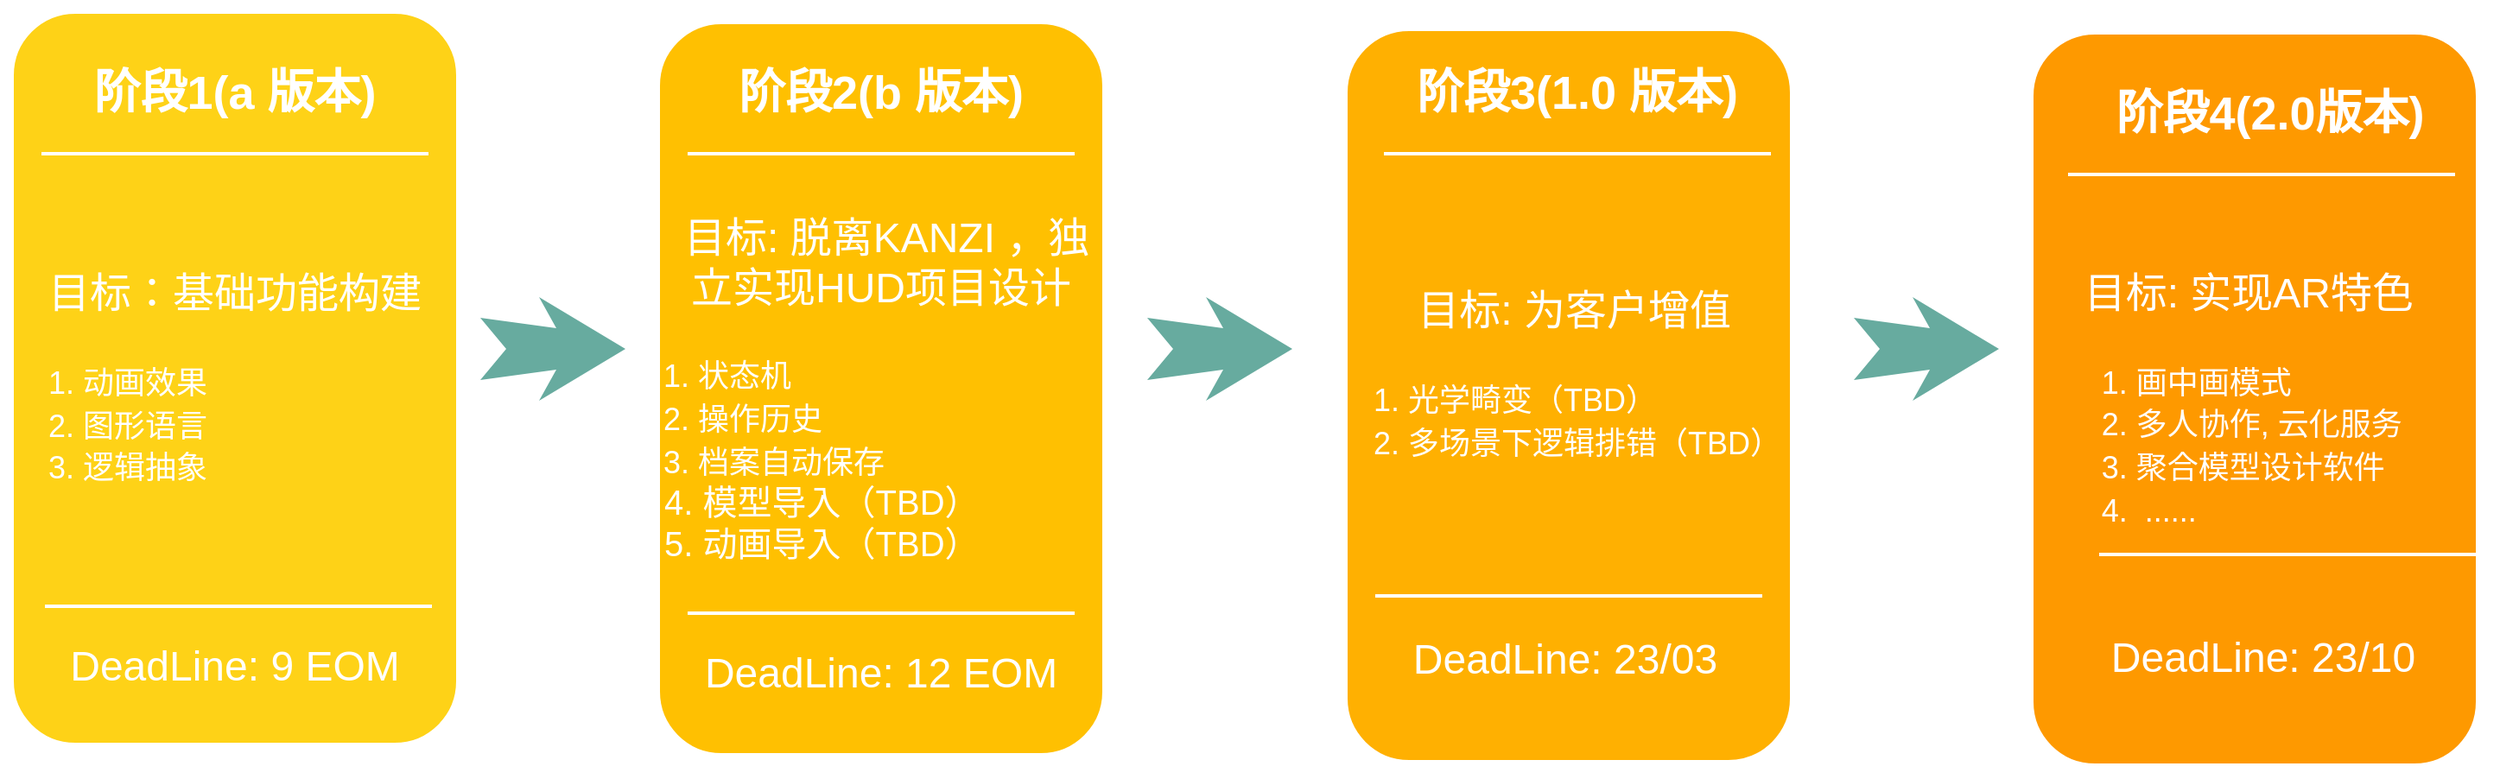 <mxfile version="18.1.3" type="github">
  <diagram name="Page-1" id="12e1b939-464a-85fe-373e-61e167be1490">
    <mxGraphModel dx="1467" dy="547" grid="0" gridSize="10" guides="1" tooltips="1" connect="1" arrows="1" fold="1" page="1" pageScale="1.5" pageWidth="1169" pageHeight="826" background="none" math="0" shadow="0">
      <root>
        <mxCell id="0" />
        <mxCell id="1" parent="0" />
        <mxCell id="60da8b9f42644d3a-2" value="&lt;font color=&quot;#ffffff&quot; style=&quot;&quot;&gt;&lt;span style=&quot;font-size: 24px;&quot;&gt;目标：基础功能构建&lt;br&gt;&lt;/span&gt;&lt;br&gt;&lt;div style=&quot;text-align: left;&quot;&gt;&lt;span style=&quot;background-color: initial;&quot;&gt;&lt;font style=&quot;font-size: 18px;&quot;&gt;1. 动画效果&lt;/font&gt;&lt;/span&gt;&lt;/div&gt;&lt;div style=&quot;text-align: left;&quot;&gt;&lt;span style=&quot;background-color: initial;&quot;&gt;&lt;font style=&quot;font-size: 18px;&quot;&gt;2. 图形语言&lt;/font&gt;&lt;/span&gt;&lt;/div&gt;&lt;div style=&quot;text-align: left;&quot;&gt;&lt;span style=&quot;background-color: initial;&quot;&gt;&lt;font style=&quot;font-size: 18px;&quot;&gt;3. 逻辑抽象&lt;/font&gt;&lt;/span&gt;&lt;/div&gt;&lt;/font&gt;" style="whiteSpace=wrap;html=1;rounded=1;shadow=0;strokeWidth=8;fontSize=20;align=center;fillColor=#FED217;strokeColor=#FFFFFF;" parent="1" vertex="1">
          <mxGeometry x="140" y="405" width="264" height="430" as="geometry" />
        </mxCell>
        <mxCell id="60da8b9f42644d3a-3" value="阶段1(a 版本)" style="text;html=1;strokeColor=none;fillColor=none;align=center;verticalAlign=middle;whiteSpace=wrap;rounded=0;shadow=0;fontSize=27;fontColor=#FFFFFF;fontStyle=1" parent="1" vertex="1">
          <mxGeometry x="140" y="425" width="264" height="60" as="geometry" />
        </mxCell>
        <mxCell id="60da8b9f42644d3a-4" value="&lt;font style=&quot;font-size: 24px;&quot;&gt;DeadLine: 9 EOM&lt;/font&gt;" style="text;html=1;strokeColor=none;fillColor=none;align=center;verticalAlign=middle;whiteSpace=wrap;rounded=0;shadow=0;fontSize=14;fontColor=#FFFFFF;" parent="1" vertex="1">
          <mxGeometry x="140" y="754" width="264" height="65" as="geometry" />
        </mxCell>
        <mxCell id="60da8b9f42644d3a-6" value="" style="line;strokeWidth=2;html=1;rounded=0;shadow=0;fontSize=27;align=center;fillColor=none;strokeColor=#FFFFFF;" parent="1" vertex="1">
          <mxGeometry x="160" y="485" width="224" height="10" as="geometry" />
        </mxCell>
        <mxCell id="60da8b9f42644d3a-7" value="" style="line;strokeWidth=2;html=1;rounded=0;shadow=0;fontSize=27;align=center;fillColor=none;strokeColor=#FFFFFF;" parent="1" vertex="1">
          <mxGeometry x="162" y="747" width="224" height="10" as="geometry" />
        </mxCell>
        <mxCell id="60da8b9f42644d3a-9" value="" style="html=1;shadow=0;dashed=0;align=center;verticalAlign=middle;shape=mxgraph.arrows2.stylisedArrow;dy=0.6;dx=40;notch=15;feather=0.4;rounded=0;strokeWidth=1;fontSize=27;strokeColor=none;fillColor=#67AB9F;" parent="1" vertex="1">
          <mxGeometry x="414" y="573" width="84" height="60" as="geometry" />
        </mxCell>
        <mxCell id="60da8b9f42644d3a-17" value="&lt;font color=&quot;#ffffff&quot; style=&quot;&quot;&gt;&lt;span style=&quot;font-size: 24px;&quot;&gt;&amp;nbsp;目标: 脱离KANZI ，独立实现HUD项目设计&lt;br&gt;&lt;/span&gt;&lt;br&gt;&lt;div style=&quot;text-align: left;&quot;&gt;&lt;span style=&quot;font-size: 18px; background-color: initial;&quot;&gt;&amp;nbsp;1. 状态机&lt;/span&gt;&lt;/div&gt;&lt;div style=&quot;text-align: left;&quot;&gt;&lt;span style=&quot;font-size: 18px; background-color: initial;&quot;&gt;&amp;nbsp;2. 操作历史&lt;/span&gt;&lt;/div&gt;&lt;div style=&quot;text-align: left;&quot;&gt;&lt;span style=&quot;font-size: 18px; background-color: initial;&quot;&gt;&amp;nbsp;3. 档案自动保存&lt;/span&gt;&lt;/div&gt;&lt;div style=&quot;text-align: left;&quot;&gt;&amp;nbsp;4. 模型导入（TBD）&lt;/div&gt;&lt;div style=&quot;text-align: left;&quot;&gt;&amp;nbsp;5. 动画导入（TBD）&amp;nbsp;&lt;/div&gt;&lt;/font&gt;" style="whiteSpace=wrap;html=1;rounded=1;shadow=0;strokeWidth=8;fontSize=20;align=center;fillColor=#FFC001;strokeColor=#FFFFFF;" parent="1" vertex="1">
          <mxGeometry x="514" y="411" width="264" height="430" as="geometry" />
        </mxCell>
        <mxCell id="60da8b9f42644d3a-18" value="阶段2(b 版本)" style="text;html=1;strokeColor=none;fillColor=none;align=center;verticalAlign=middle;whiteSpace=wrap;rounded=0;shadow=0;fontSize=27;fontColor=#FFFFFF;fontStyle=1" parent="1" vertex="1">
          <mxGeometry x="514" y="425" width="264" height="60" as="geometry" />
        </mxCell>
        <mxCell id="60da8b9f42644d3a-19" value="&lt;span style=&quot;font-size: 24px;&quot;&gt;DeadLine&lt;/span&gt;&lt;span style=&quot;font-size: 24px;&quot;&gt;: 12 EOM&lt;/span&gt;" style="text;html=1;strokeColor=none;fillColor=none;align=center;verticalAlign=middle;whiteSpace=wrap;rounded=0;shadow=0;fontSize=14;fontColor=#FFFFFF;" parent="1" vertex="1">
          <mxGeometry x="514" y="764" width="264" height="54" as="geometry" />
        </mxCell>
        <mxCell id="60da8b9f42644d3a-20" value="" style="line;strokeWidth=2;html=1;rounded=0;shadow=0;fontSize=27;align=center;fillColor=none;strokeColor=#FFFFFF;" parent="1" vertex="1">
          <mxGeometry x="534" y="485" width="224" height="10" as="geometry" />
        </mxCell>
        <mxCell id="60da8b9f42644d3a-21" value="" style="line;strokeWidth=2;html=1;rounded=0;shadow=0;fontSize=27;align=center;fillColor=none;strokeColor=#FFFFFF;" parent="1" vertex="1">
          <mxGeometry x="534" y="751" width="224" height="10" as="geometry" />
        </mxCell>
        <mxCell id="60da8b9f42644d3a-24" value="&lt;font color=&quot;#ffffff&quot; style=&quot;&quot;&gt;&lt;span style=&quot;font-size: 24px;&quot;&gt;&amp;nbsp;目标: 为客户增值&lt;br&gt;&lt;/span&gt;&lt;br&gt;&lt;div style=&quot;text-align: left;&quot;&gt;&lt;span style=&quot;font-size: 18px; background-color: initial;&quot;&gt;&amp;nbsp; &amp;nbsp;1. 光学畸变（TBD）&lt;/span&gt;&lt;/div&gt;&lt;div style=&quot;text-align: left;&quot;&gt;&lt;span style=&quot;background-color: initial; font-size: 18px;&quot;&gt;&amp;nbsp; &amp;nbsp;2. 多场景下逻辑排错（TBD）&amp;nbsp;&lt;/span&gt;&lt;/div&gt;&lt;div style=&quot;text-align: left;&quot;&gt;&lt;span style=&quot;font-size: 18px;&quot;&gt;&amp;nbsp;&amp;nbsp;&lt;/span&gt;&lt;/div&gt;&lt;/font&gt;" style="whiteSpace=wrap;html=1;rounded=1;shadow=0;strokeWidth=8;fontSize=20;align=center;fillColor=#FFB001;strokeColor=#FFFFFF;" parent="1" vertex="1">
          <mxGeometry x="912" y="415" width="264" height="430" as="geometry" />
        </mxCell>
        <mxCell id="60da8b9f42644d3a-25" value="阶段3(1.0 版本)" style="text;html=1;strokeColor=none;fillColor=none;align=center;verticalAlign=middle;whiteSpace=wrap;rounded=0;shadow=0;fontSize=27;fontColor=#FFFFFF;fontStyle=1" parent="1" vertex="1">
          <mxGeometry x="917" y="425" width="264" height="60" as="geometry" />
        </mxCell>
        <mxCell id="60da8b9f42644d3a-26" value="&lt;span style=&quot;font-size: 24px;&quot;&gt;DeadLine&lt;/span&gt;&lt;span style=&quot;font-size: 24px;&quot;&gt;: 23/03&lt;/span&gt;" style="text;html=1;strokeColor=none;fillColor=none;align=center;verticalAlign=middle;whiteSpace=wrap;rounded=0;shadow=0;fontSize=14;fontColor=#FFFFFF;" parent="1" vertex="1">
          <mxGeometry x="910" y="738" width="264" height="90" as="geometry" />
        </mxCell>
        <mxCell id="60da8b9f42644d3a-27" value="" style="line;strokeWidth=2;html=1;rounded=0;shadow=0;fontSize=27;align=center;fillColor=none;strokeColor=#FFFFFF;" parent="1" vertex="1">
          <mxGeometry x="937" y="485" width="224" height="10" as="geometry" />
        </mxCell>
        <mxCell id="60da8b9f42644d3a-28" value="" style="line;strokeWidth=2;html=1;rounded=0;shadow=0;fontSize=27;align=center;fillColor=none;strokeColor=#FFFFFF;" parent="1" vertex="1">
          <mxGeometry x="932" y="741" width="224" height="10" as="geometry" />
        </mxCell>
        <mxCell id="60da8b9f42644d3a-31" value="&lt;font style=&quot;&quot; color=&quot;#ffffff&quot;&gt;&lt;span style=&quot;font-size: 24px;&quot;&gt;目标: 实现AR特色&amp;nbsp;&lt;/span&gt;&lt;br&gt;&lt;br&gt;&lt;div style=&quot;text-align: left;&quot;&gt;&lt;span style=&quot;font-size: 18px; background-color: initial;&quot;&gt;&amp;nbsp; 1. 画中画模式&lt;/span&gt;&lt;/div&gt;&lt;div style=&quot;text-align: left;&quot;&gt;&lt;span style=&quot;font-size: 18px; background-color: initial;&quot;&gt;&amp;nbsp; 2. 多人协作, 云化服务&lt;/span&gt;&lt;/div&gt;&lt;div style=&quot;text-align: left;&quot;&gt;&lt;span style=&quot;font-size: 18px; background-color: initial;&quot;&gt;&amp;nbsp; 3. 聚合模型设计软件&lt;/span&gt;&lt;/div&gt;&lt;div style=&quot;text-align: left;&quot;&gt;&lt;span style=&quot;font-size: 18px; background-color: initial;&quot;&gt;&amp;nbsp; 4.&amp;nbsp; ......&lt;/span&gt;&lt;/div&gt;&lt;/font&gt;" style="whiteSpace=wrap;html=1;rounded=1;shadow=0;strokeWidth=8;fontSize=20;align=center;fillColor=#FE9900;strokeColor=#FFFFFF;" parent="1" vertex="1">
          <mxGeometry x="1309" y="417" width="264" height="430" as="geometry" />
        </mxCell>
        <mxCell id="60da8b9f42644d3a-32" value="阶段4(2.0版本)" style="text;html=1;strokeColor=none;fillColor=none;align=center;verticalAlign=middle;whiteSpace=wrap;rounded=0;shadow=0;fontSize=27;fontColor=#FFFFFF;fontStyle=1" parent="1" vertex="1">
          <mxGeometry x="1318" y="437" width="264" height="60" as="geometry" />
        </mxCell>
        <mxCell id="60da8b9f42644d3a-33" value="&lt;span style=&quot;font-size: 24px;&quot;&gt;DeadLine&lt;/span&gt;&lt;span style=&quot;font-size: 24px;&quot;&gt;: 23/10&lt;/span&gt;" style="text;html=1;strokeColor=none;fillColor=none;align=center;verticalAlign=middle;whiteSpace=wrap;rounded=0;shadow=0;fontSize=14;fontColor=#FFFFFF;" parent="1" vertex="1">
          <mxGeometry x="1314" y="737" width="264" height="90" as="geometry" />
        </mxCell>
        <mxCell id="60da8b9f42644d3a-34" value="" style="line;strokeWidth=2;html=1;rounded=0;shadow=0;fontSize=27;align=center;fillColor=none;strokeColor=#FFFFFF;" parent="1" vertex="1">
          <mxGeometry x="1333" y="497" width="224" height="10" as="geometry" />
        </mxCell>
        <mxCell id="60da8b9f42644d3a-35" value="" style="line;strokeWidth=2;html=1;rounded=0;shadow=0;fontSize=27;align=center;fillColor=none;strokeColor=#FFFFFF;" parent="1" vertex="1">
          <mxGeometry x="1351" y="717" width="224" height="10" as="geometry" />
        </mxCell>
        <mxCell id="oeQt6xA2aAu57hlEJASX-1" value="" style="html=1;shadow=0;dashed=0;align=center;verticalAlign=middle;shape=mxgraph.arrows2.stylisedArrow;dy=0.6;dx=40;notch=15;feather=0.4;rounded=0;strokeWidth=1;fontSize=27;strokeColor=none;fillColor=#67AB9F;" parent="1" vertex="1">
          <mxGeometry x="800" y="573" width="84" height="60" as="geometry" />
        </mxCell>
        <mxCell id="oeQt6xA2aAu57hlEJASX-2" value="" style="html=1;shadow=0;dashed=0;align=center;verticalAlign=middle;shape=mxgraph.arrows2.stylisedArrow;dy=0.6;dx=40;notch=15;feather=0.4;rounded=0;strokeWidth=1;fontSize=27;strokeColor=none;fillColor=#67AB9F;" parent="1" vertex="1">
          <mxGeometry x="1209" y="573" width="84" height="60" as="geometry" />
        </mxCell>
      </root>
    </mxGraphModel>
  </diagram>
</mxfile>

